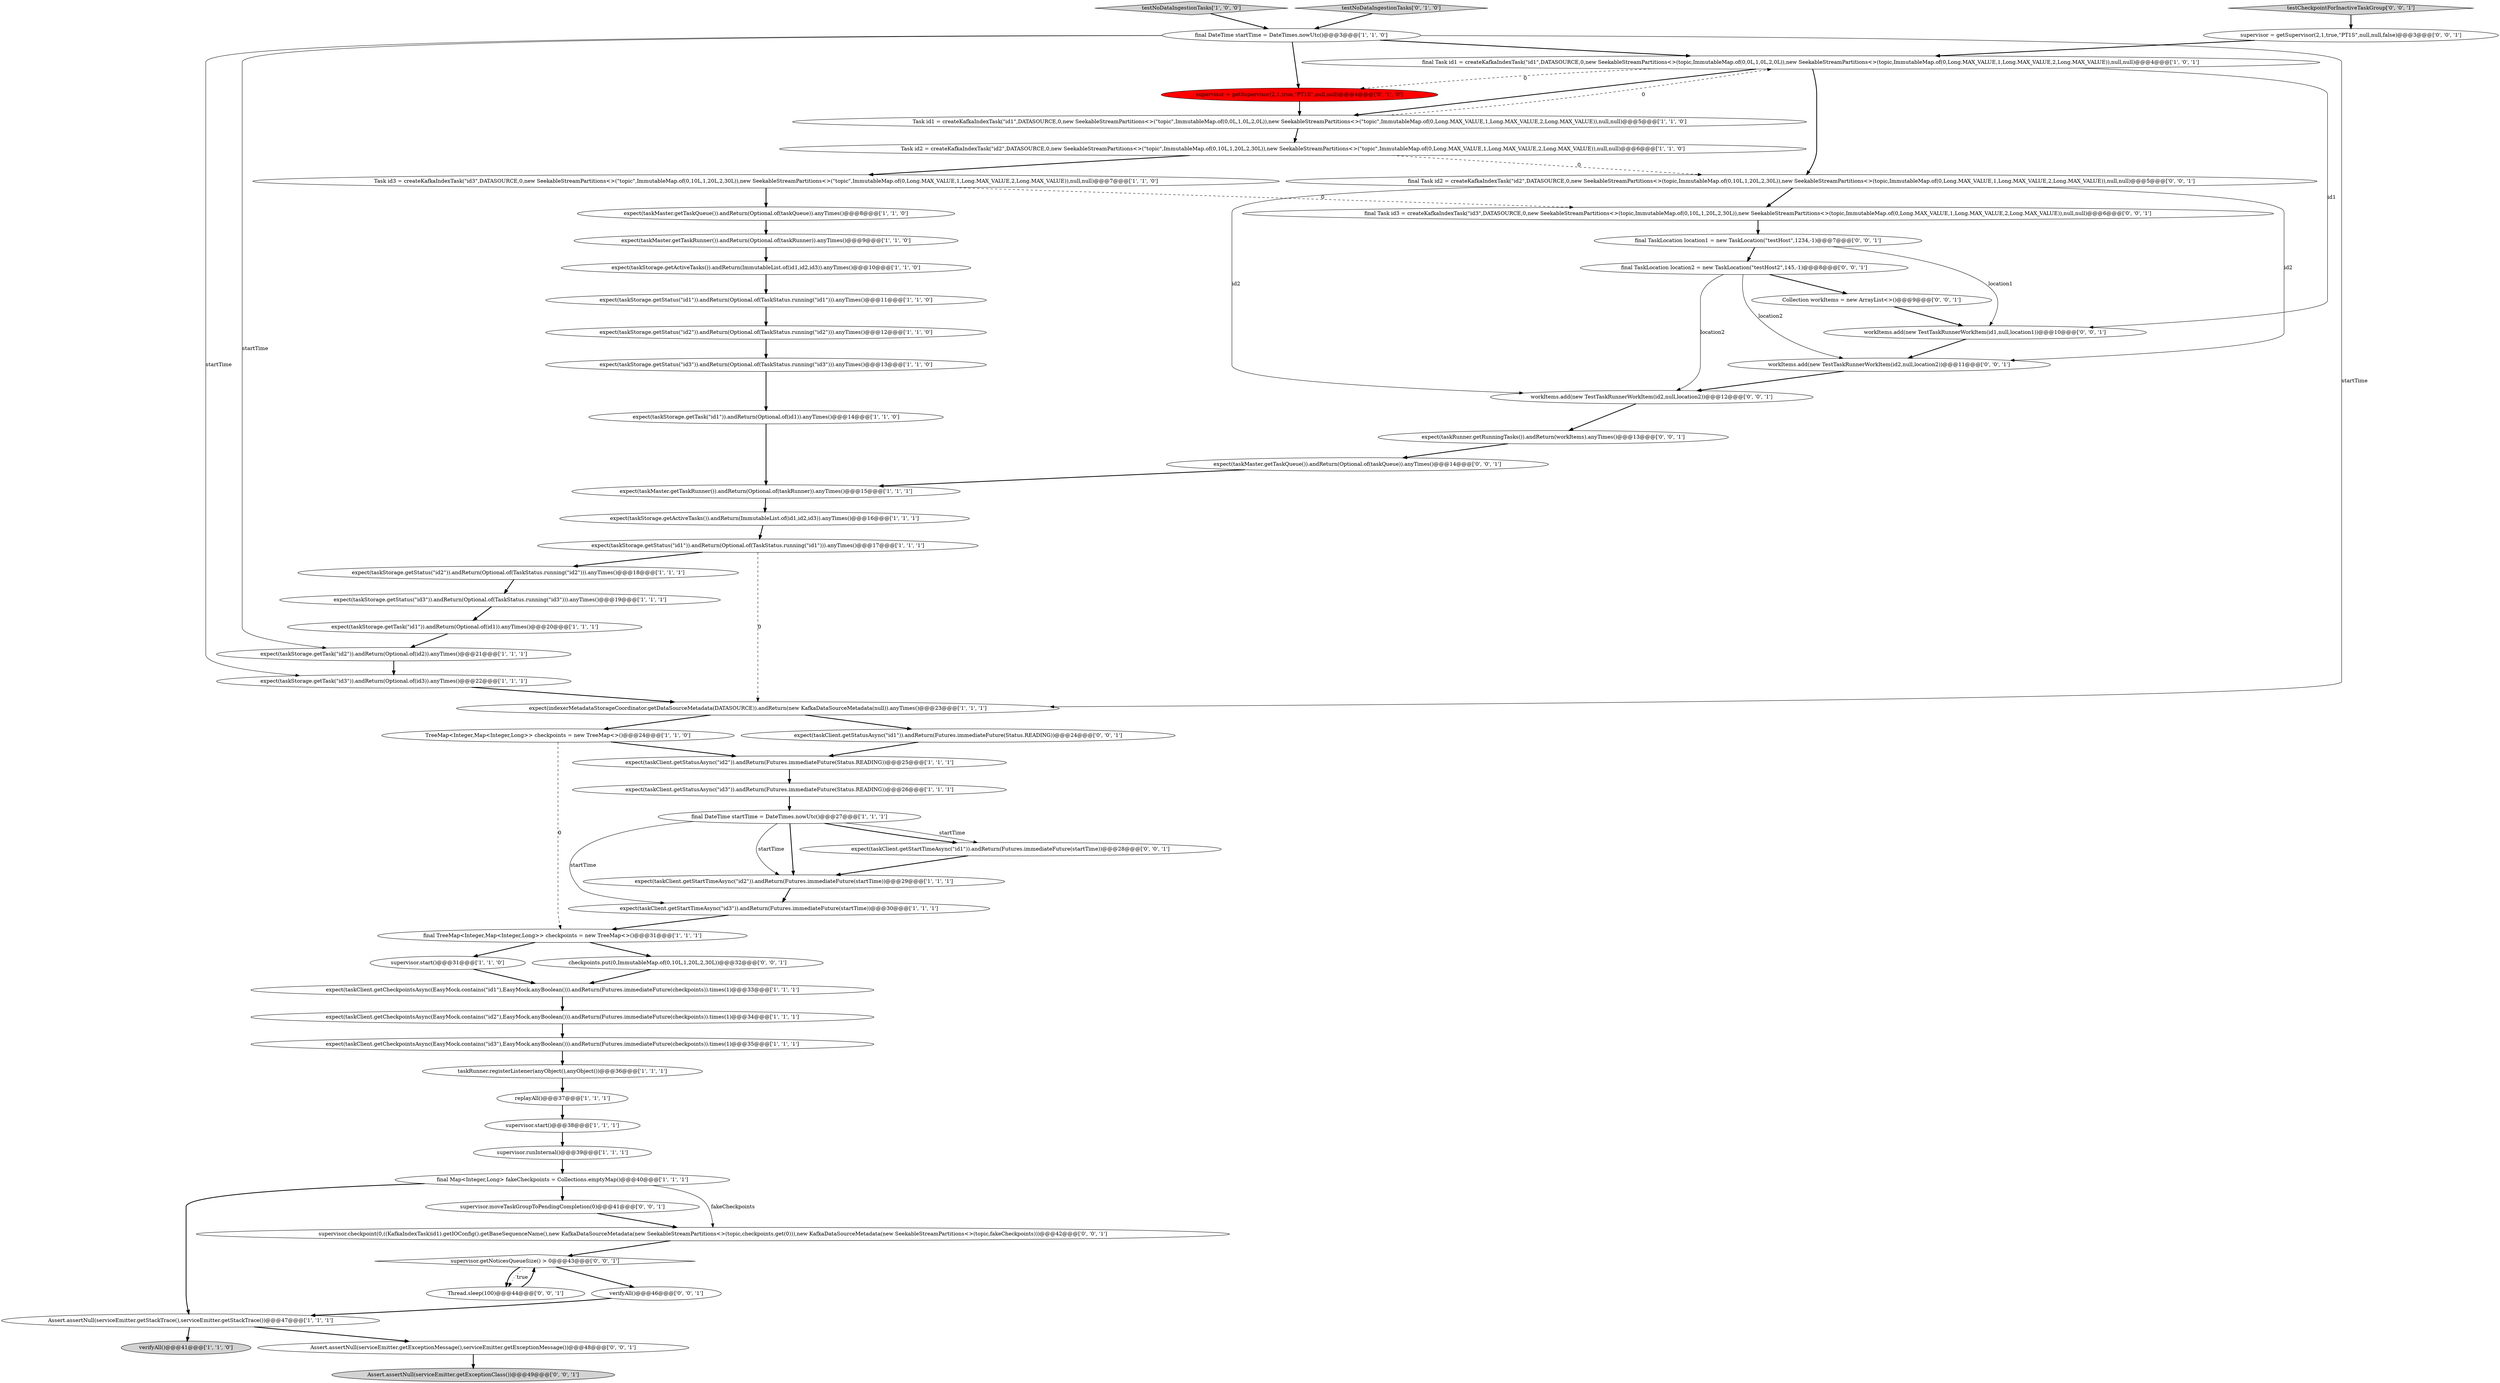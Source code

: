 digraph {
46 [style = filled, label = "workItems.add(new TestTaskRunnerWorkItem(id2,null,location2))@@@11@@@['0', '0', '1']", fillcolor = white, shape = ellipse image = "AAA0AAABBB3BBB"];
12 [style = filled, label = "expect(taskClient.getCheckpointsAsync(EasyMock.contains(\"id3\"),EasyMock.anyBoolean())).andReturn(Futures.immediateFuture(checkpoints)).times(1)@@@35@@@['1', '1', '1']", fillcolor = white, shape = ellipse image = "AAA0AAABBB1BBB"];
10 [style = filled, label = "Task id1 = createKafkaIndexTask(\"id1\",DATASOURCE,0,new SeekableStreamPartitions<>(\"topic\",ImmutableMap.of(0,0L,1,0L,2,0L)),new SeekableStreamPartitions<>(\"topic\",ImmutableMap.of(0,Long.MAX_VALUE,1,Long.MAX_VALUE,2,Long.MAX_VALUE)),null,null)@@@5@@@['1', '1', '0']", fillcolor = white, shape = ellipse image = "AAA0AAABBB1BBB"];
29 [style = filled, label = "verifyAll()@@@41@@@['1', '1', '0']", fillcolor = lightgray, shape = ellipse image = "AAA0AAABBB1BBB"];
0 [style = filled, label = "replayAll()@@@37@@@['1', '1', '1']", fillcolor = white, shape = ellipse image = "AAA0AAABBB1BBB"];
40 [style = filled, label = "testNoDataIngestionTasks['0', '1', '0']", fillcolor = lightgray, shape = diamond image = "AAA0AAABBB2BBB"];
24 [style = filled, label = "expect(taskClient.getCheckpointsAsync(EasyMock.contains(\"id1\"),EasyMock.anyBoolean())).andReturn(Futures.immediateFuture(checkpoints)).times(1)@@@33@@@['1', '1', '1']", fillcolor = white, shape = ellipse image = "AAA0AAABBB1BBB"];
8 [style = filled, label = "supervisor.start()@@@31@@@['1', '1', '0']", fillcolor = white, shape = ellipse image = "AAA0AAABBB1BBB"];
48 [style = filled, label = "expect(taskRunner.getRunningTasks()).andReturn(workItems).anyTimes()@@@13@@@['0', '0', '1']", fillcolor = white, shape = ellipse image = "AAA0AAABBB3BBB"];
11 [style = filled, label = "expect(taskClient.getStartTimeAsync(\"id3\")).andReturn(Futures.immediateFuture(startTime))@@@30@@@['1', '1', '1']", fillcolor = white, shape = ellipse image = "AAA0AAABBB1BBB"];
37 [style = filled, label = "TreeMap<Integer,Map<Integer,Long>> checkpoints = new TreeMap<>()@@@24@@@['1', '1', '0']", fillcolor = white, shape = ellipse image = "AAA0AAABBB1BBB"];
52 [style = filled, label = "expect(taskMaster.getTaskQueue()).andReturn(Optional.of(taskQueue)).anyTimes()@@@14@@@['0', '0', '1']", fillcolor = white, shape = ellipse image = "AAA0AAABBB3BBB"];
25 [style = filled, label = "expect(taskStorage.getStatus(\"id3\")).andReturn(Optional.of(TaskStatus.running(\"id3\"))).anyTimes()@@@13@@@['1', '1', '0']", fillcolor = white, shape = ellipse image = "AAA0AAABBB1BBB"];
3 [style = filled, label = "expect(taskStorage.getActiveTasks()).andReturn(ImmutableList.of(id1,id2,id3)).anyTimes()@@@16@@@['1', '1', '1']", fillcolor = white, shape = ellipse image = "AAA0AAABBB1BBB"];
14 [style = filled, label = "Task id2 = createKafkaIndexTask(\"id2\",DATASOURCE,0,new SeekableStreamPartitions<>(\"topic\",ImmutableMap.of(0,10L,1,20L,2,30L)),new SeekableStreamPartitions<>(\"topic\",ImmutableMap.of(0,Long.MAX_VALUE,1,Long.MAX_VALUE,2,Long.MAX_VALUE)),null,null)@@@6@@@['1', '1', '0']", fillcolor = white, shape = ellipse image = "AAA0AAABBB1BBB"];
5 [style = filled, label = "expect(taskStorage.getStatus(\"id2\")).andReturn(Optional.of(TaskStatus.running(\"id2\"))).anyTimes()@@@18@@@['1', '1', '1']", fillcolor = white, shape = ellipse image = "AAA0AAABBB1BBB"];
32 [style = filled, label = "expect(taskStorage.getTask(\"id3\")).andReturn(Optional.of(id3)).anyTimes()@@@22@@@['1', '1', '1']", fillcolor = white, shape = ellipse image = "AAA0AAABBB1BBB"];
21 [style = filled, label = "Task id3 = createKafkaIndexTask(\"id3\",DATASOURCE,0,new SeekableStreamPartitions<>(\"topic\",ImmutableMap.of(0,10L,1,20L,2,30L)),new SeekableStreamPartitions<>(\"topic\",ImmutableMap.of(0,Long.MAX_VALUE,1,Long.MAX_VALUE,2,Long.MAX_VALUE)),null,null)@@@7@@@['1', '1', '0']", fillcolor = white, shape = ellipse image = "AAA0AAABBB1BBB"];
23 [style = filled, label = "testNoDataIngestionTasks['1', '0', '0']", fillcolor = lightgray, shape = diamond image = "AAA0AAABBB1BBB"];
19 [style = filled, label = "expect(taskStorage.getActiveTasks()).andReturn(ImmutableList.of(id1,id2,id3)).anyTimes()@@@10@@@['1', '1', '0']", fillcolor = white, shape = ellipse image = "AAA0AAABBB1BBB"];
49 [style = filled, label = "Collection workItems = new ArrayList<>()@@@9@@@['0', '0', '1']", fillcolor = white, shape = ellipse image = "AAA0AAABBB3BBB"];
4 [style = filled, label = "expect(taskClient.getStartTimeAsync(\"id2\")).andReturn(Futures.immediateFuture(startTime))@@@29@@@['1', '1', '1']", fillcolor = white, shape = ellipse image = "AAA0AAABBB1BBB"];
58 [style = filled, label = "Assert.assertNull(serviceEmitter.getExceptionClass())@@@49@@@['0', '0', '1']", fillcolor = lightgray, shape = ellipse image = "AAA0AAABBB3BBB"];
45 [style = filled, label = "testCheckpointForInactiveTaskGroup['0', '0', '1']", fillcolor = lightgray, shape = diamond image = "AAA0AAABBB3BBB"];
22 [style = filled, label = "expect(taskStorage.getStatus(\"id1\")).andReturn(Optional.of(TaskStatus.running(\"id1\"))).anyTimes()@@@11@@@['1', '1', '0']", fillcolor = white, shape = ellipse image = "AAA0AAABBB1BBB"];
43 [style = filled, label = "checkpoints.put(0,ImmutableMap.of(0,10L,1,20L,2,30L))@@@32@@@['0', '0', '1']", fillcolor = white, shape = ellipse image = "AAA0AAABBB3BBB"];
1 [style = filled, label = "expect(taskMaster.getTaskRunner()).andReturn(Optional.of(taskRunner)).anyTimes()@@@9@@@['1', '1', '0']", fillcolor = white, shape = ellipse image = "AAA0AAABBB1BBB"];
51 [style = filled, label = "supervisor = getSupervisor(2,1,true,\"PT1S\",null,null,false)@@@3@@@['0', '0', '1']", fillcolor = white, shape = ellipse image = "AAA0AAABBB3BBB"];
33 [style = filled, label = "final Map<Integer,Long> fakeCheckpoints = Collections.emptyMap()@@@40@@@['1', '1', '1']", fillcolor = white, shape = ellipse image = "AAA0AAABBB1BBB"];
18 [style = filled, label = "supervisor.runInternal()@@@39@@@['1', '1', '1']", fillcolor = white, shape = ellipse image = "AAA0AAABBB1BBB"];
47 [style = filled, label = "expect(taskClient.getStatusAsync(\"id1\")).andReturn(Futures.immediateFuture(Status.READING))@@@24@@@['0', '0', '1']", fillcolor = white, shape = ellipse image = "AAA0AAABBB3BBB"];
20 [style = filled, label = "supervisor.start()@@@38@@@['1', '1', '1']", fillcolor = white, shape = ellipse image = "AAA0AAABBB1BBB"];
17 [style = filled, label = "expect(taskStorage.getTask(\"id1\")).andReturn(Optional.of(id1)).anyTimes()@@@20@@@['1', '1', '1']", fillcolor = white, shape = ellipse image = "AAA0AAABBB1BBB"];
28 [style = filled, label = "expect(taskClient.getStatusAsync(\"id3\")).andReturn(Futures.immediateFuture(Status.READING))@@@26@@@['1', '1', '1']", fillcolor = white, shape = ellipse image = "AAA0AAABBB1BBB"];
63 [style = filled, label = "Assert.assertNull(serviceEmitter.getExceptionMessage(),serviceEmitter.getExceptionMessage())@@@48@@@['0', '0', '1']", fillcolor = white, shape = ellipse image = "AAA0AAABBB3BBB"];
2 [style = filled, label = "expect(taskStorage.getTask(\"id1\")).andReturn(Optional.of(id1)).anyTimes()@@@14@@@['1', '1', '0']", fillcolor = white, shape = ellipse image = "AAA0AAABBB1BBB"];
60 [style = filled, label = "workItems.add(new TestTaskRunnerWorkItem(id2,null,location2))@@@12@@@['0', '0', '1']", fillcolor = white, shape = ellipse image = "AAA0AAABBB3BBB"];
9 [style = filled, label = "final Task id1 = createKafkaIndexTask(\"id1\",DATASOURCE,0,new SeekableStreamPartitions<>(topic,ImmutableMap.of(0,0L,1,0L,2,0L)),new SeekableStreamPartitions<>(topic,ImmutableMap.of(0,Long.MAX_VALUE,1,Long.MAX_VALUE,2,Long.MAX_VALUE)),null,null)@@@4@@@['1', '0', '1']", fillcolor = white, shape = ellipse image = "AAA0AAABBB1BBB"];
30 [style = filled, label = "expect(indexerMetadataStorageCoordinator.getDataSourceMetadata(DATASOURCE)).andReturn(new KafkaDataSourceMetadata(null)).anyTimes()@@@23@@@['1', '1', '1']", fillcolor = white, shape = ellipse image = "AAA0AAABBB1BBB"];
50 [style = filled, label = "Thread.sleep(100)@@@44@@@['0', '0', '1']", fillcolor = white, shape = ellipse image = "AAA0AAABBB3BBB"];
59 [style = filled, label = "final Task id2 = createKafkaIndexTask(\"id2\",DATASOURCE,0,new SeekableStreamPartitions<>(topic,ImmutableMap.of(0,10L,1,20L,2,30L)),new SeekableStreamPartitions<>(topic,ImmutableMap.of(0,Long.MAX_VALUE,1,Long.MAX_VALUE,2,Long.MAX_VALUE)),null,null)@@@5@@@['0', '0', '1']", fillcolor = white, shape = ellipse image = "AAA0AAABBB3BBB"];
61 [style = filled, label = "verifyAll()@@@46@@@['0', '0', '1']", fillcolor = white, shape = ellipse image = "AAA0AAABBB3BBB"];
34 [style = filled, label = "expect(taskStorage.getStatus(\"id1\")).andReturn(Optional.of(TaskStatus.running(\"id1\"))).anyTimes()@@@17@@@['1', '1', '1']", fillcolor = white, shape = ellipse image = "AAA0AAABBB1BBB"];
44 [style = filled, label = "final Task id3 = createKafkaIndexTask(\"id3\",DATASOURCE,0,new SeekableStreamPartitions<>(topic,ImmutableMap.of(0,10L,1,20L,2,30L)),new SeekableStreamPartitions<>(topic,ImmutableMap.of(0,Long.MAX_VALUE,1,Long.MAX_VALUE,2,Long.MAX_VALUE)),null,null)@@@6@@@['0', '0', '1']", fillcolor = white, shape = ellipse image = "AAA0AAABBB3BBB"];
35 [style = filled, label = "Assert.assertNull(serviceEmitter.getStackTrace(),serviceEmitter.getStackTrace())@@@47@@@['1', '1', '1']", fillcolor = white, shape = ellipse image = "AAA0AAABBB1BBB"];
62 [style = filled, label = "final TaskLocation location1 = new TaskLocation(\"testHost\",1234,-1)@@@7@@@['0', '0', '1']", fillcolor = white, shape = ellipse image = "AAA0AAABBB3BBB"];
27 [style = filled, label = "expect(taskStorage.getStatus(\"id3\")).andReturn(Optional.of(TaskStatus.running(\"id3\"))).anyTimes()@@@19@@@['1', '1', '1']", fillcolor = white, shape = ellipse image = "AAA0AAABBB1BBB"];
7 [style = filled, label = "final DateTime startTime = DateTimes.nowUtc()@@@3@@@['1', '1', '0']", fillcolor = white, shape = ellipse image = "AAA0AAABBB1BBB"];
36 [style = filled, label = "expect(taskStorage.getStatus(\"id2\")).andReturn(Optional.of(TaskStatus.running(\"id2\"))).anyTimes()@@@12@@@['1', '1', '0']", fillcolor = white, shape = ellipse image = "AAA0AAABBB1BBB"];
39 [style = filled, label = "taskRunner.registerListener(anyObject(),anyObject())@@@36@@@['1', '1', '1']", fillcolor = white, shape = ellipse image = "AAA0AAABBB1BBB"];
53 [style = filled, label = "expect(taskClient.getStartTimeAsync(\"id1\")).andReturn(Futures.immediateFuture(startTime))@@@28@@@['0', '0', '1']", fillcolor = white, shape = ellipse image = "AAA0AAABBB3BBB"];
54 [style = filled, label = "supervisor.checkpoint(0,((KafkaIndexTask)id1).getIOConfig().getBaseSequenceName(),new KafkaDataSourceMetadata(new SeekableStreamPartitions<>(topic,checkpoints.get(0))),new KafkaDataSourceMetadata(new SeekableStreamPartitions<>(topic,fakeCheckpoints)))@@@42@@@['0', '0', '1']", fillcolor = white, shape = ellipse image = "AAA0AAABBB3BBB"];
6 [style = filled, label = "expect(taskStorage.getTask(\"id2\")).andReturn(Optional.of(id2)).anyTimes()@@@21@@@['1', '1', '1']", fillcolor = white, shape = ellipse image = "AAA0AAABBB1BBB"];
56 [style = filled, label = "supervisor.getNoticesQueueSize() > 0@@@43@@@['0', '0', '1']", fillcolor = white, shape = diamond image = "AAA0AAABBB3BBB"];
41 [style = filled, label = "supervisor = getSupervisor(2,1,true,\"PT1S\",null,null)@@@4@@@['0', '1', '0']", fillcolor = red, shape = ellipse image = "AAA1AAABBB2BBB"];
55 [style = filled, label = "supervisor.moveTaskGroupToPendingCompletion(0)@@@41@@@['0', '0', '1']", fillcolor = white, shape = ellipse image = "AAA0AAABBB3BBB"];
26 [style = filled, label = "expect(taskMaster.getTaskQueue()).andReturn(Optional.of(taskQueue)).anyTimes()@@@8@@@['1', '1', '0']", fillcolor = white, shape = ellipse image = "AAA0AAABBB1BBB"];
57 [style = filled, label = "final TaskLocation location2 = new TaskLocation(\"testHost2\",145,-1)@@@8@@@['0', '0', '1']", fillcolor = white, shape = ellipse image = "AAA0AAABBB3BBB"];
13 [style = filled, label = "final DateTime startTime = DateTimes.nowUtc()@@@27@@@['1', '1', '1']", fillcolor = white, shape = ellipse image = "AAA0AAABBB1BBB"];
42 [style = filled, label = "workItems.add(new TestTaskRunnerWorkItem(id1,null,location1))@@@10@@@['0', '0', '1']", fillcolor = white, shape = ellipse image = "AAA0AAABBB3BBB"];
38 [style = filled, label = "expect(taskClient.getCheckpointsAsync(EasyMock.contains(\"id2\"),EasyMock.anyBoolean())).andReturn(Futures.immediateFuture(checkpoints)).times(1)@@@34@@@['1', '1', '1']", fillcolor = white, shape = ellipse image = "AAA0AAABBB1BBB"];
15 [style = filled, label = "expect(taskClient.getStatusAsync(\"id2\")).andReturn(Futures.immediateFuture(Status.READING))@@@25@@@['1', '1', '1']", fillcolor = white, shape = ellipse image = "AAA0AAABBB1BBB"];
31 [style = filled, label = "expect(taskMaster.getTaskRunner()).andReturn(Optional.of(taskRunner)).anyTimes()@@@15@@@['1', '1', '1']", fillcolor = white, shape = ellipse image = "AAA0AAABBB1BBB"];
16 [style = filled, label = "final TreeMap<Integer,Map<Integer,Long>> checkpoints = new TreeMap<>()@@@31@@@['1', '1', '1']", fillcolor = white, shape = ellipse image = "AAA0AAABBB1BBB"];
54->56 [style = bold, label=""];
37->16 [style = dashed, label="0"];
57->60 [style = solid, label="location2"];
38->12 [style = bold, label=""];
33->54 [style = solid, label="fakeCheckpoints"];
50->56 [style = bold, label=""];
37->15 [style = bold, label=""];
57->46 [style = solid, label="location2"];
9->10 [style = bold, label=""];
3->34 [style = bold, label=""];
7->30 [style = solid, label="startTime"];
7->9 [style = bold, label=""];
48->52 [style = bold, label=""];
21->26 [style = bold, label=""];
43->24 [style = bold, label=""];
27->17 [style = bold, label=""];
16->43 [style = bold, label=""];
9->41 [style = dashed, label="0"];
13->4 [style = solid, label="startTime"];
2->31 [style = bold, label=""];
6->32 [style = bold, label=""];
11->16 [style = bold, label=""];
42->46 [style = bold, label=""];
10->14 [style = bold, label=""];
26->1 [style = bold, label=""];
59->60 [style = solid, label="id2"];
24->38 [style = bold, label=""];
25->2 [style = bold, label=""];
60->48 [style = bold, label=""];
46->60 [style = bold, label=""];
20->18 [style = bold, label=""];
36->25 [style = bold, label=""];
56->50 [style = bold, label=""];
0->20 [style = bold, label=""];
30->47 [style = bold, label=""];
23->7 [style = bold, label=""];
59->44 [style = bold, label=""];
31->3 [style = bold, label=""];
1->19 [style = bold, label=""];
59->46 [style = solid, label="id2"];
19->22 [style = bold, label=""];
14->21 [style = bold, label=""];
8->24 [style = bold, label=""];
7->32 [style = solid, label="startTime"];
35->29 [style = bold, label=""];
44->62 [style = bold, label=""];
56->50 [style = dotted, label="true"];
62->42 [style = solid, label="location1"];
16->8 [style = bold, label=""];
17->6 [style = bold, label=""];
45->51 [style = bold, label=""];
51->9 [style = bold, label=""];
33->55 [style = bold, label=""];
18->33 [style = bold, label=""];
41->10 [style = bold, label=""];
32->30 [style = bold, label=""];
13->53 [style = solid, label="startTime"];
15->28 [style = bold, label=""];
9->59 [style = bold, label=""];
34->30 [style = dashed, label="0"];
35->63 [style = bold, label=""];
14->59 [style = dashed, label="0"];
7->41 [style = bold, label=""];
12->39 [style = bold, label=""];
61->35 [style = bold, label=""];
49->42 [style = bold, label=""];
33->35 [style = bold, label=""];
47->15 [style = bold, label=""];
13->53 [style = bold, label=""];
7->6 [style = solid, label="startTime"];
21->44 [style = dashed, label="0"];
9->42 [style = solid, label="id1"];
34->5 [style = bold, label=""];
28->13 [style = bold, label=""];
56->61 [style = bold, label=""];
30->37 [style = bold, label=""];
62->57 [style = bold, label=""];
63->58 [style = bold, label=""];
10->9 [style = dashed, label="0"];
40->7 [style = bold, label=""];
39->0 [style = bold, label=""];
22->36 [style = bold, label=""];
52->31 [style = bold, label=""];
57->49 [style = bold, label=""];
5->27 [style = bold, label=""];
53->4 [style = bold, label=""];
55->54 [style = bold, label=""];
13->11 [style = solid, label="startTime"];
4->11 [style = bold, label=""];
13->4 [style = bold, label=""];
}
